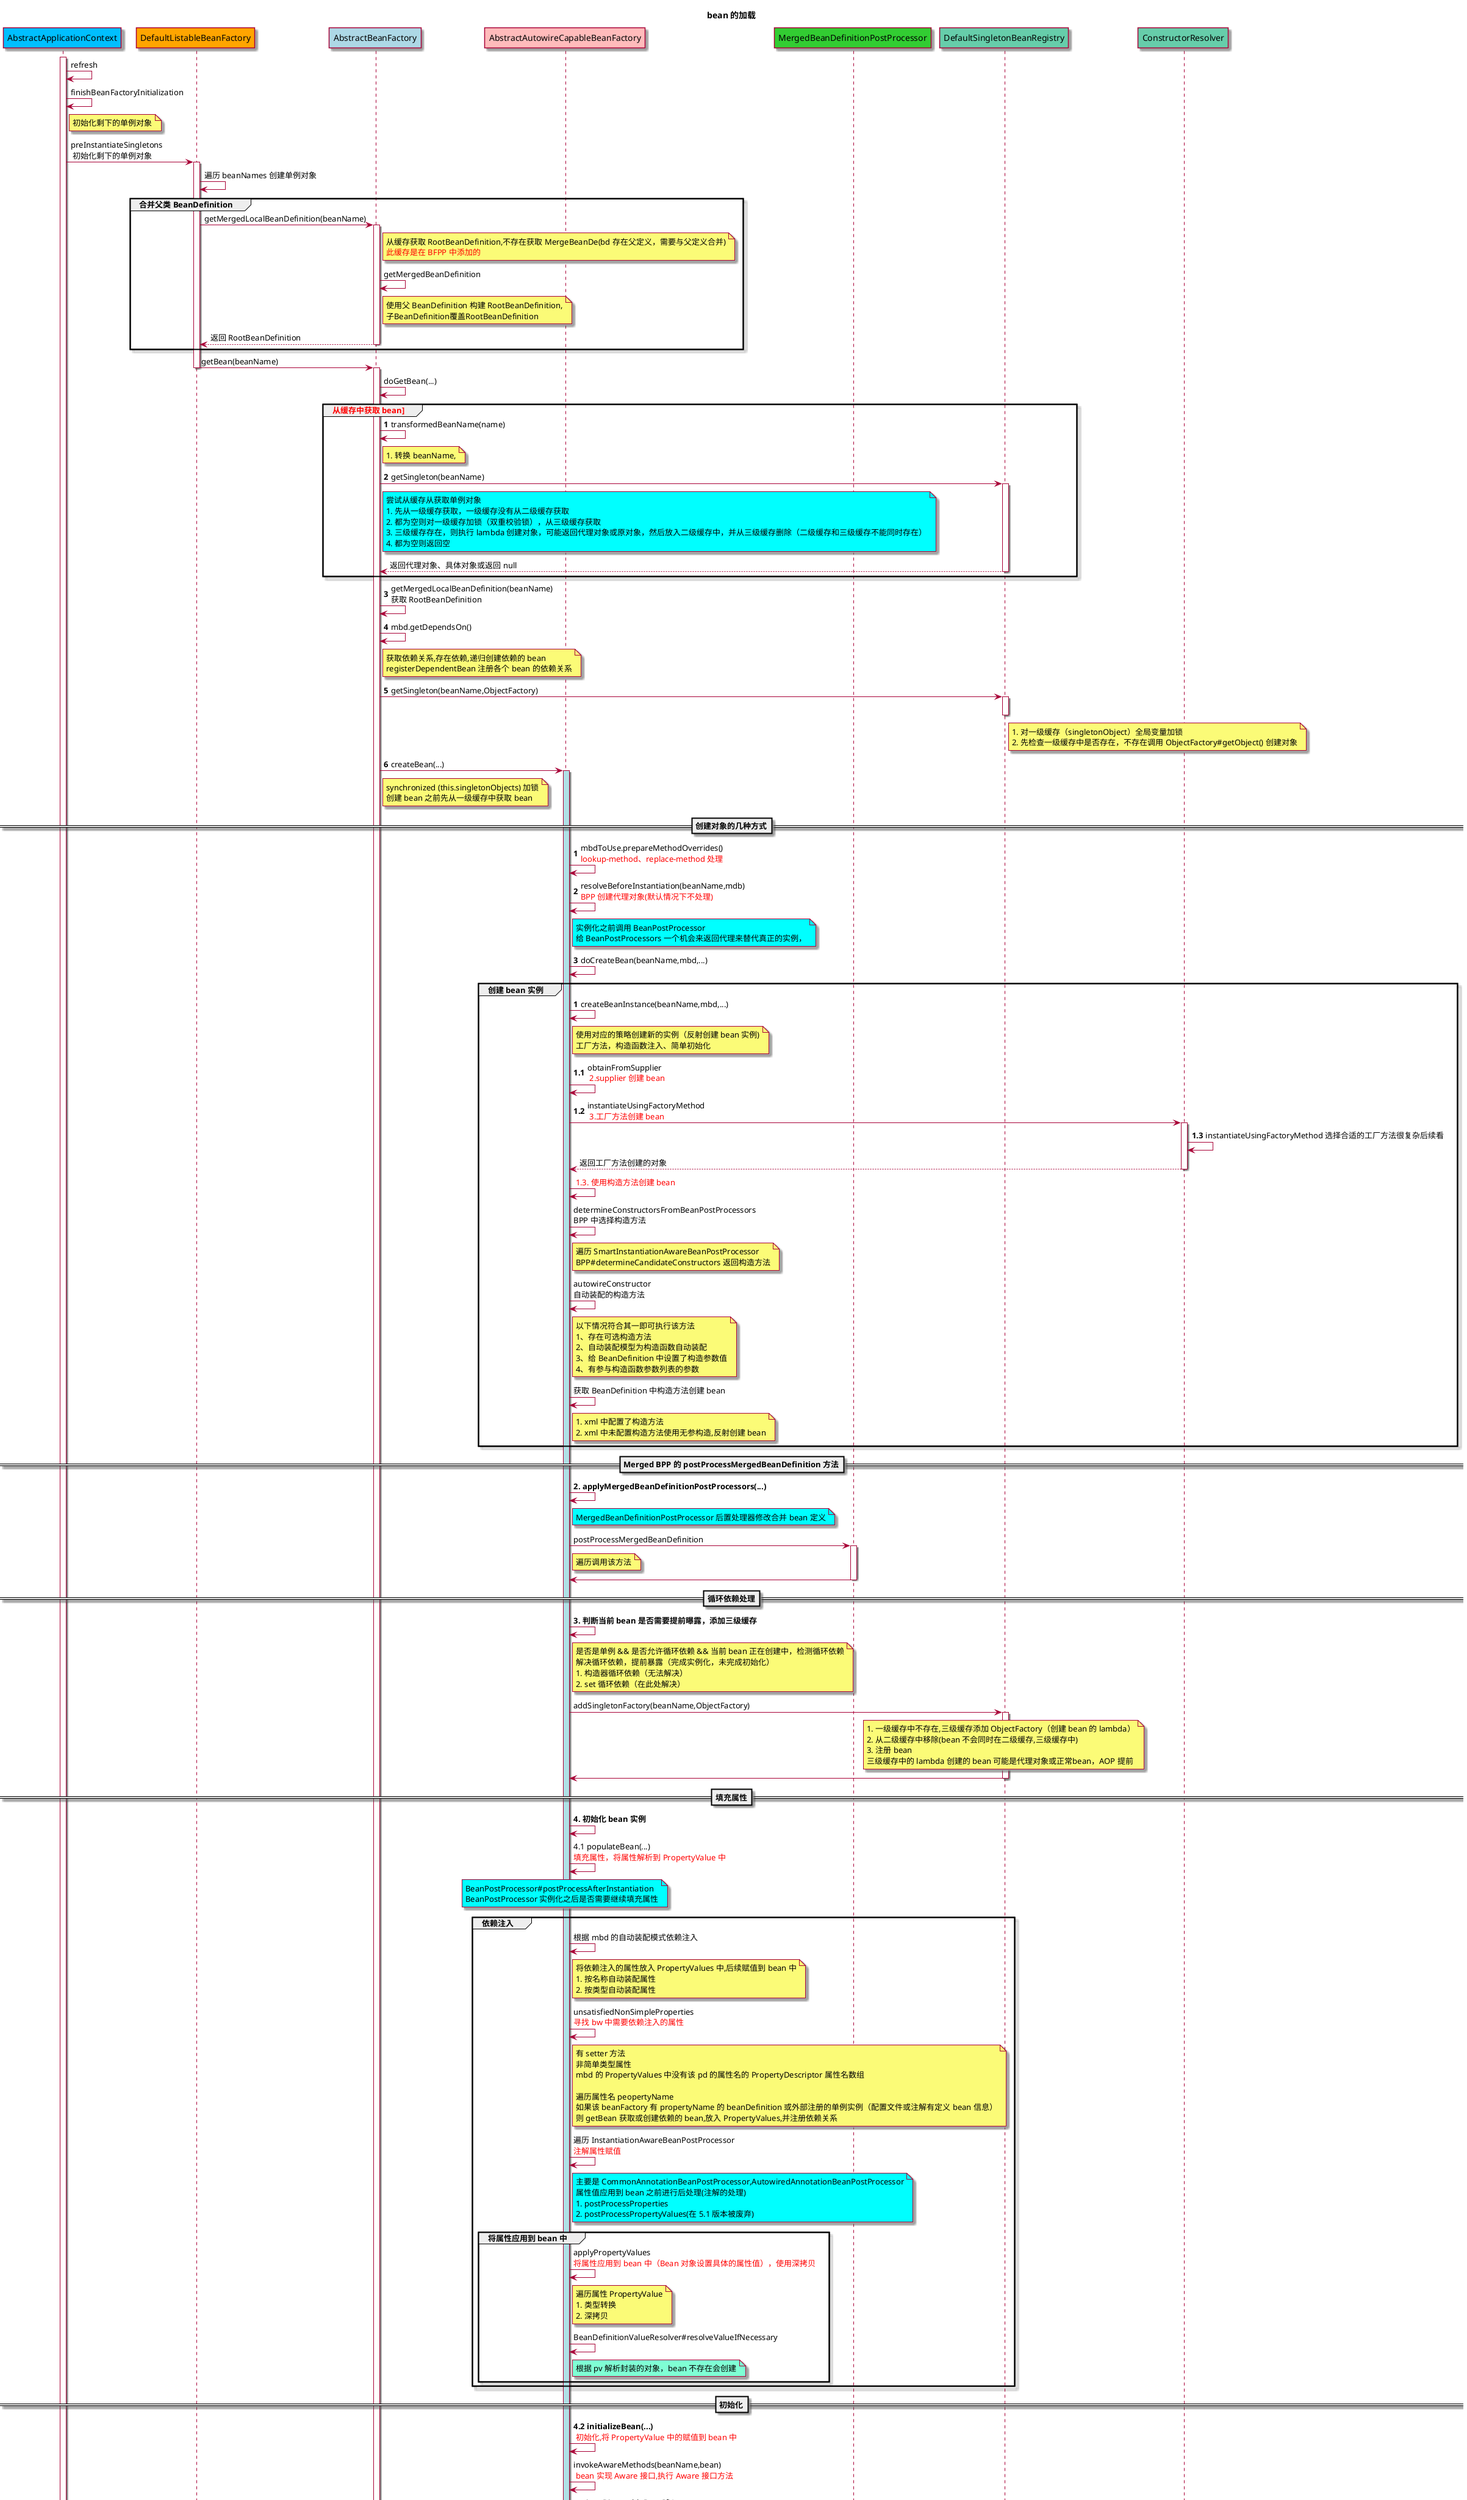 @startuml

skin rose
title bean 的加载


participant "AbstractApplicationContext" as AbstractApplicationContext #DeepSkyBlue
participant "DefaultListableBeanFactory" as DefaultListableBeanFactory #orange
participant "AbstractBeanFactory" as AbstractBeanFactory #LightBlue
participant "AbstractAutowireCapableBeanFactory" as AbstractAutowireCapableBeanFactory #FFBBBB
participant "MergedBeanDefinitionPostProcessor" as MergedBeanDefinitionPostProcessor #LimeGreen
participant "DefaultSingletonBeanRegistry" as DefaultSingletonBeanRegistry #MediumAquaMarine
participant "ConstructorResolver" as ConstructorResolver #MediumAquaMarine


activate AbstractApplicationContext
AbstractApplicationContext -> AbstractApplicationContext: refresh
AbstractApplicationContext -> AbstractApplicationContext: finishBeanFactoryInitialization
note right of AbstractApplicationContext: 初始化剩下的单例对象
AbstractApplicationContext -> DefaultListableBeanFactory: preInstantiateSingletons\n 初始化剩下的单例对象
activate DefaultListableBeanFactory
DefaultListableBeanFactory -> DefaultListableBeanFactory: 遍历 beanNames 创建单例对象

group 合并父类 BeanDefinition
    DefaultListableBeanFactory -> AbstractBeanFactory: getMergedLocalBeanDefinition(beanName)
    activate AbstractBeanFactory
    note right of AbstractBeanFactory
        从缓存获取 RootBeanDefinition,不存在获取 MergeBeanDe(bd 存在父定义，需要与父定义合并)
        <color:red>此缓存是在 BFPP 中添加的
    end note
    AbstractBeanFactory -> AbstractBeanFactory: getMergedBeanDefinition
    note right of AbstractBeanFactory
        使用父 BeanDefinition 构建 RootBeanDefinition,
        子BeanDefinition覆盖RootBeanDefinition
    end note
    AbstractBeanFactory --> DefaultListableBeanFactory: 返回 RootBeanDefinition
    deactivate AbstractBeanFactory
end

DefaultListableBeanFactory -> AbstractBeanFactory: getBean(beanName)
deactivate DefaultListableBeanFactory

activate AbstractBeanFactory
AbstractBeanFactory -> AbstractBeanFactory: doGetBean(...)
group <color:red>从缓存中获取 bean]
    autonumber 1
    AbstractBeanFactory -> AbstractBeanFactory: transformedBeanName(name)
    note right of AbstractBeanFactory
        # 转换 beanName,
    end note
    AbstractBeanFactory -> DefaultSingletonBeanRegistry: getSingleton(beanName)
    note right of AbstractBeanFactory #aqua
        尝试从缓存从获取单例对象
        # 先从一级缓存获取，一级缓存没有从二级缓存获取
        # 都为空则对一级缓存加锁（双重校验锁），从三级缓存获取
        # 三级缓存存在，则执行 lambda 创建对象，可能返回代理对象或原对象，然后放入二级缓存中，并从三级缓存删除（二级缓存和三级缓存不能同时存在）
        # 都为空则返回空
    end note
    activate DefaultSingletonBeanRegistry
    autonumber stop
    DefaultSingletonBeanRegistry --> AbstractBeanFactory: 返回代理对象、具体对象或返回 null
    deactivate DefaultSingletonBeanRegistry
end
autonumber 3
AbstractBeanFactory -> AbstractBeanFactory: getMergedLocalBeanDefinition(beanName)\n获取 RootBeanDefinition
AbstractBeanFactory -> AbstractBeanFactory: mbd.getDependsOn()
note right of AbstractBeanFactory
    获取依赖关系,存在依赖,递归创建依赖的 bean
    registerDependentBean 注册各个 bean 的依赖关系
end note

AbstractBeanFactory -> DefaultSingletonBeanRegistry:getSingleton(beanName,ObjectFactory)
activate DefaultSingletonBeanRegistry
note right of DefaultSingletonBeanRegistry
    # 对一级缓存（singletonObject）全局变量加锁
    # 先检查一级缓存中是否存在，不存在调用 ObjectFactory#getObject() 创建对象
end note
deactivate DefaultSingletonBeanRegistry

AbstractBeanFactory -> AbstractAutowireCapableBeanFactory: createBean(...)
activate AbstractAutowireCapableBeanFactory #PowderBlue
note right of AbstractBeanFactory
    synchronized (this.singletonObjects) 加锁
    创建 bean 之前先从一级缓存中获取 bean
end note

==创建对象的几种方式==
autonumber 1
AbstractAutowireCapableBeanFactory -> AbstractAutowireCapableBeanFactory:mbdToUse.prepareMethodOverrides() \n<color:red>lookup-method、replace-method 处理


AbstractAutowireCapableBeanFactory -> AbstractAutowireCapableBeanFactory:resolveBeforeInstantiation(beanName,mdb)\n<color:red>BPP 创建代理对象(默认情况下不处理)
note right of AbstractAutowireCapableBeanFactory #aqua
    实例化之前调用 BeanPostProcessor
    给 BeanPostProcessors 一个机会来返回代理来替代真正的实例，
end note

AbstractAutowireCapableBeanFactory -> AbstractAutowireCapableBeanFactory: doCreateBean(beanName,mbd,...)
group 创建 bean 实例
    autonumber 1
    AbstractAutowireCapableBeanFactory -> AbstractAutowireCapableBeanFactory: createBeanInstance(beanName,mbd,...)
    note right of AbstractAutowireCapableBeanFactory
        使用对应的策略创建新的实例（反射创建 bean 实例)
        工厂方法，构造函数注入、简单初始化
    end note
    autonumber 1.1
    AbstractAutowireCapableBeanFactory -> AbstractAutowireCapableBeanFactory: obtainFromSupplier\n<color:red> 2.supplier 创建 bean
    AbstractAutowireCapableBeanFactory -> ConstructorResolver: instantiateUsingFactoryMethod\n<color:red> 3.工厂方法创建 bean
    activate ConstructorResolver
    ConstructorResolver -> ConstructorResolver: instantiateUsingFactoryMethod 选择合适的工厂方法很复杂后续看
    autonumber stop
    ConstructorResolver --> AbstractAutowireCapableBeanFactory: 返回工厂方法创建的对象
    deactivate ConstructorResolver
    AbstractAutowireCapableBeanFactory -> AbstractAutowireCapableBeanFactory: <color:red> 1.3. 使用构造方法创建 bean
    AbstractAutowireCapableBeanFactory -> AbstractAutowireCapableBeanFactory: determineConstructorsFromBeanPostProcessors\nBPP 中选择构造方法
    note right of AbstractAutowireCapableBeanFactory
        遍历 SmartInstantiationAwareBeanPostProcessor
        BPP#determineCandidateConstructors 返回构造方法
    end note
    AbstractAutowireCapableBeanFactory -> AbstractAutowireCapableBeanFactory: autowireConstructor\n自动装配的构造方法
    note right of AbstractAutowireCapableBeanFactory
        以下情况符合其一即可执行该方法
        1、存在可选构造方法
        2、自动装配模型为构造函数自动装配
        3、给 BeanDefinition 中设置了构造参数值
        4、有参与构造函数参数列表的参数
    end note

    AbstractAutowireCapableBeanFactory -> AbstractAutowireCapableBeanFactory: 获取 BeanDefinition 中构造方法创建 bean
    note right of AbstractAutowireCapableBeanFactory
        1. xml 中配置了构造方法
        2. xml 中未配置构造方法使用无参构造,反射创建 bean
    end note
end

==Merged BPP 的 postProcessMergedBeanDefinition 方法==

AbstractAutowireCapableBeanFactory -> AbstractAutowireCapableBeanFactory: <b>2. applyMergedBeanDefinitionPostProcessors(...)
note right of AbstractAutowireCapableBeanFactory #aqua
    MergedBeanDefinitionPostProcessor 后置处理器修改合并 bean 定义
end note

AbstractAutowireCapableBeanFactory -> MergedBeanDefinitionPostProcessor: postProcessMergedBeanDefinition
activate MergedBeanDefinitionPostProcessor
note right of AbstractAutowireCapableBeanFactory: 遍历调用该方法
MergedBeanDefinitionPostProcessor -> AbstractAutowireCapableBeanFactory:
deactivate MergedBeanDefinitionPostProcessor

==循环依赖处理==
AbstractAutowireCapableBeanFactory -> AbstractAutowireCapableBeanFactory:<b>3. 判断当前 bean 是否需要提前曝露，添加三级缓存
note right of AbstractAutowireCapableBeanFactory
    是否是单例 && 是否允许循环依赖 && 当前 bean 正在创建中，检测循环依赖
    解决循环依赖，提前暴露（完成实例化，未完成初始化）
    1. 构造器循环依赖（无法解决）
    2. set 循环依赖（在此处解决）
end note

AbstractAutowireCapableBeanFactory -> DefaultSingletonBeanRegistry: addSingletonFactory(beanName,ObjectFactory)
activate DefaultSingletonBeanRegistry
note over DefaultSingletonBeanRegistry
    # 一级缓存中不存在,三级缓存添加 ObjectFactory（创建 bean 的 lambda）
    # 从二级缓存中移除(bean 不会同时在二级缓存,三级缓存中)
    # 注册 bean
    三级缓存中的 lambda 创建的 bean 可能是代理对象或正常bean，AOP 提前
end note
DefaultSingletonBeanRegistry -> AbstractAutowireCapableBeanFactory:
deactivate DefaultSingletonBeanRegistry
==填充属性==
AbstractAutowireCapableBeanFactory -> AbstractAutowireCapableBeanFactory:<b>4. 初始化 bean 实例
AbstractAutowireCapableBeanFactory -> AbstractAutowireCapableBeanFactory: 4.1 populateBean(...)\n<color:red>填充属性，将属性解析到 PropertyValue 中
note over AbstractAutowireCapableBeanFactory #aqua
    BeanPostProcessor#postProcessAfterInstantiation
    BeanPostProcessor 实例化之后是否需要继续填充属性
end note

group 依赖注入
    AbstractAutowireCapableBeanFactory -> AbstractAutowireCapableBeanFactory: 根据 mbd 的自动装配模式依赖注入
    note right of AbstractAutowireCapableBeanFactory
        将依赖注入的属性放入 PropertyValues 中,后续赋值到 bean 中
        1. 按名称自动装配属性
        2. 按类型自动装配属性
    end note

    AbstractAutowireCapableBeanFactory -> AbstractAutowireCapableBeanFactory: unsatisfiedNonSimpleProperties \n<color:red>寻找 bw 中需要依赖注入的属性
    note right of AbstractAutowireCapableBeanFactory
        有 setter 方法
        非简单类型属性
        mbd 的 PropertyValues 中没有该 pd 的属性名的 PropertyDescriptor 属性名数组

        遍历属性名 peopertyName
        如果该 beanFactory 有 propertyName 的 beanDefinition 或外部注册的单例实例（配置文件或注解有定义 bean 信息）
        则 getBean 获取或创建依赖的 bean,放入 PropertyValues,并注册依赖关系
    end note

    AbstractAutowireCapableBeanFactory -> AbstractAutowireCapableBeanFactory: 遍历 InstantiationAwareBeanPostProcessor\n<color:red>注解属性赋值
    note right of AbstractAutowireCapableBeanFactory #aqua
        主要是 CommonAnnotationBeanPostProcessor,AutowiredAnnotationBeanPostProcessor
        属性值应用到 bean 之前进行后处理(注解的处理)
        1. postProcessProperties
        2. postProcessPropertyValues(在 5.1 版本被废弃)
    end note
    group 将属性应用到 bean 中
        AbstractAutowireCapableBeanFactory -> AbstractAutowireCapableBeanFactory: applyPropertyValues\n<color:red>将属性应用到 bean 中（Bean 对象设置具体的属性值），使用深拷贝
        note right of AbstractAutowireCapableBeanFactory
            遍历属性 PropertyValue
            1. 类型转换
            2. 深拷贝
        end note

        AbstractAutowireCapableBeanFactory -> AbstractAutowireCapableBeanFactory: BeanDefinitionValueResolver#resolveValueIfNecessary
        note right of AbstractAutowireCapableBeanFactory #Aquamarine
            根据 pv 解析封装的对象，bean 不存在会创建
        end note
    end
end
==初始化==
AbstractAutowireCapableBeanFactory -> AbstractAutowireCapableBeanFactory: <b>4.2 initializeBean(...)\n<color:red> 初始化,将 PropertyValue 中的赋值到 bean 中
AbstractAutowireCapableBeanFactory -> AbstractAutowireCapableBeanFactory: invokeAwareMethods(beanName,bean) \n<color:red> bean 实现 Aware 接口,执行 Aware 接口方法
AbstractAutowireCapableBeanFactory -> AbstractAutowireCapableBeanFactory: registerDisposableBeanIfNecessary\n<color:red> 钩子函数：容器关闭时，销毁对象
AbstractAutowireCapableBeanFactory -> AbstractAutowireCapableBeanFactory: applyBeanPostProcessorsBeforeInitialization(wrappedBean,beanName)
note right of AbstractAutowireCapableBeanFactory #aqua
    BeanPostProcessor 执行初始化之前方法
end note
group 调用初始化方法
    AbstractAutowireCapableBeanFactory -> AbstractAutowireCapableBeanFactory: invokeInitMethods(...)
    AbstractAutowireCapableBeanFactory -> AbstractAutowireCapableBeanFactory: ((InitializingBean) bean).afterPropertiesSet();
    note right of AbstractAutowireCapableBeanFactory: 调用 bean 的 afterPropertiesSet 方法（）
    AbstractAutowireCapableBeanFactory -> AbstractAutowireCapableBeanFactory: invokeCustomInitMethod(beanName,bean,mbd)
    note right of AbstractAutowireCapableBeanFactory: 调用自定义的 initMethod
end

AbstractAutowireCapableBeanFactory -> AbstractAutowireCapableBeanFactory: applyBeanPostProcessorsAfterInitialization(bean,beanName)
note right of AbstractAutowireCapableBeanFactory #aqua
    BeanPostProcessor 执行初始化之后方法
end note
==动态代理对象==
AbstractAutowireCapableBeanFactory -> AbstractAutowireCapableBeanFactory: AspectJAwareAdvisorAutoProxyCreator
note right of AbstractAutowireCapableBeanFactory
如果 bean 需要增强，会在此处创建代理对象
end note
AbstractAutowireCapableBeanFactory -> AbstractAutowireCapableBeanFactory: 返回 bean 或代理 bean

==解决循环依赖==
AbstractAutowireCapableBeanFactory -> AbstractAutowireCapableBeanFactory:  getSingleton(beanName, false)
note right of AbstractAutowireCapableBeanFactory
    从缓存中获取，此时 bean 从三级缓存放入了二级缓存，能从二级缓存获取到 bean
end note

AbstractAutowireCapableBeanFactory -> AbstractAutowireCapableBeanFactory:registerDisposableBeanIfNecessary(...)
note right of AbstractAutowireCapableBeanFactory:钩子函数：容器关闭时，销毁对象

AbstractAutowireCapableBeanFactory --> AbstractBeanFactory: 返回创建成功的 Bean
deactivate AbstractAutowireCapableBeanFactory

AbstractBeanFactory -> DefaultSingletonBeanRegistry: createBean 执行结束，回到 getSingleton(beanName,ObjectFactory) 方法
activate DefaultSingletonBeanRegistry

note right of DefaultSingletonBeanRegistry
    # 移除缓存中对该 bean 的正在加载状态的记录
end note

DefaultSingletonBeanRegistry -> DefaultSingletonBeanRegistry:addSingleton(beanName, singletonObject)
note right of DefaultSingletonBeanRegistry
    # 放入一级缓存，从二级缓存移除、从三级缓存移除
    将 beanName 添加到已注册的单例集中
end note
DefaultSingletonBeanRegistry --> AbstractBeanFactory: 返回最后完整的 bean
deactivate DefaultSingletonBeanRegistry

AbstractBeanFactory --> DefaultListableBeanFactory:

@enduml